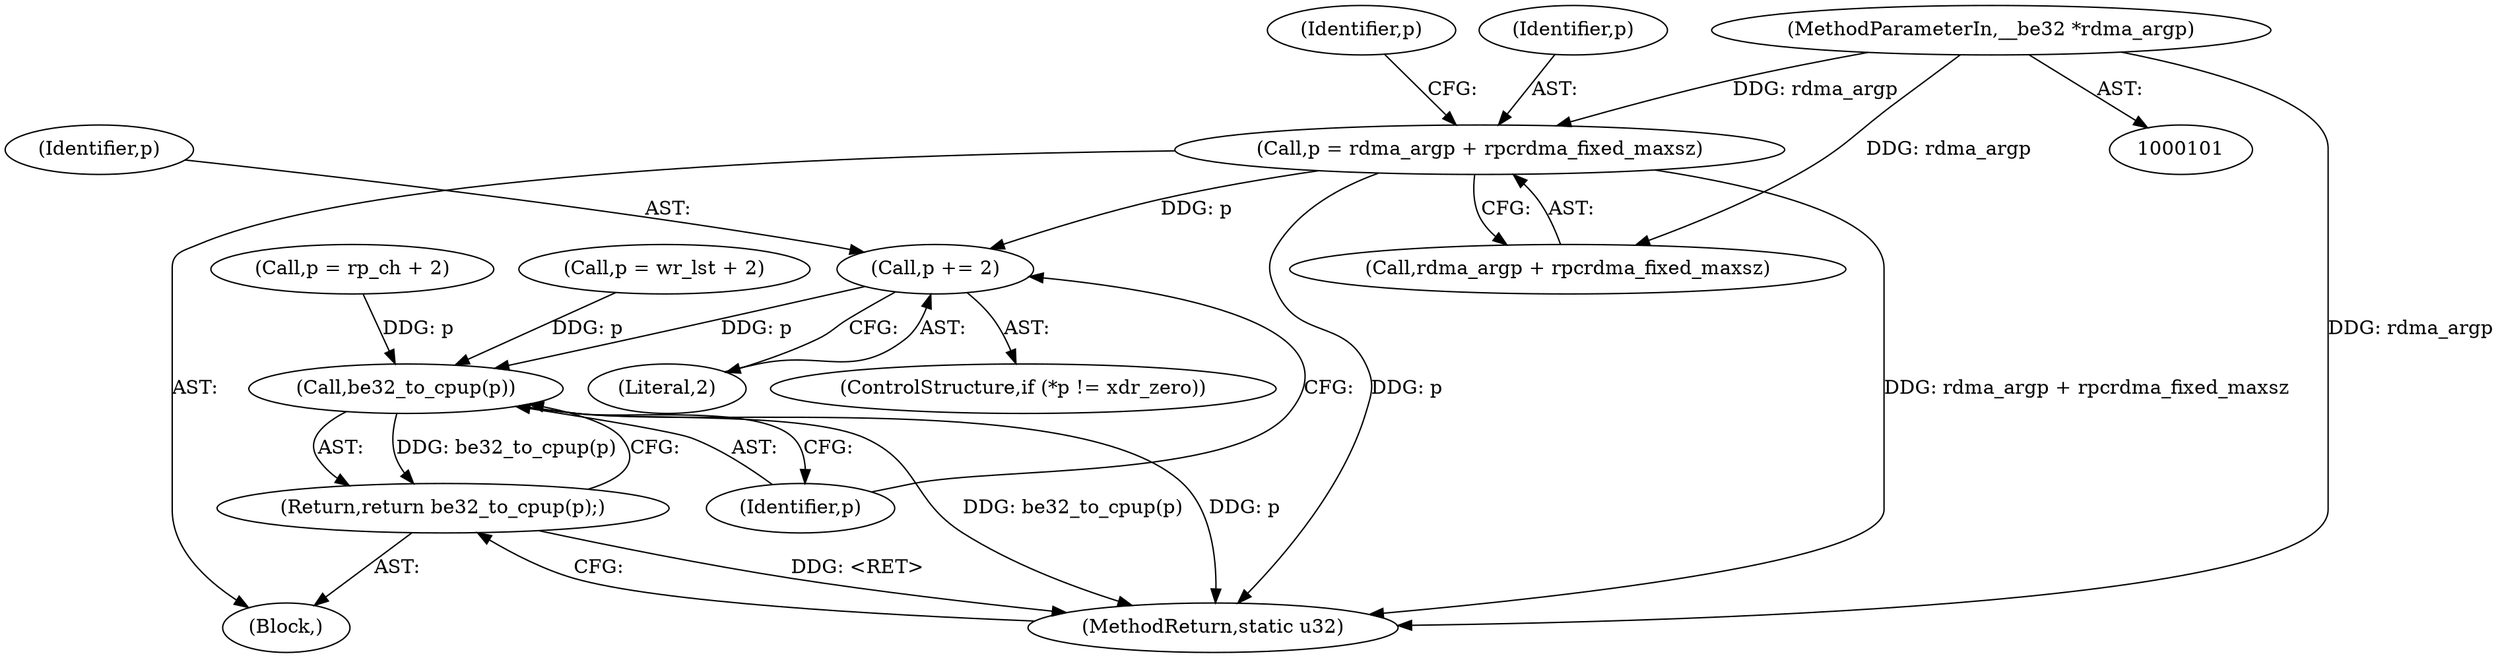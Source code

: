 digraph "0_linux_c70422f760c120480fee4de6c38804c72aa26bc1_36@pointer" {
"1000117" [label="(Call,p += 2)"];
"1000107" [label="(Call,p = rdma_argp + rpcrdma_fixed_maxsz)"];
"1000102" [label="(MethodParameterIn,__be32 *rdma_argp)"];
"1000150" [label="(Call,be32_to_cpup(p))"];
"1000149" [label="(Return,return be32_to_cpup(p);)"];
"1000119" [label="(Literal,2)"];
"1000112" [label="(ControlStructure,if (*p != xdr_zero))"];
"1000150" [label="(Call,be32_to_cpup(p))"];
"1000152" [label="(MethodReturn,static u32)"];
"1000149" [label="(Return,return be32_to_cpup(p);)"];
"1000115" [label="(Identifier,p)"];
"1000141" [label="(Call,p = rp_ch + 2)"];
"1000151" [label="(Identifier,p)"];
"1000128" [label="(Call,p = wr_lst + 2)"];
"1000105" [label="(Block,)"];
"1000109" [label="(Call,rdma_argp + rpcrdma_fixed_maxsz)"];
"1000118" [label="(Identifier,p)"];
"1000117" [label="(Call,p += 2)"];
"1000108" [label="(Identifier,p)"];
"1000102" [label="(MethodParameterIn,__be32 *rdma_argp)"];
"1000107" [label="(Call,p = rdma_argp + rpcrdma_fixed_maxsz)"];
"1000117" -> "1000112"  [label="AST: "];
"1000117" -> "1000119"  [label="CFG: "];
"1000118" -> "1000117"  [label="AST: "];
"1000119" -> "1000117"  [label="AST: "];
"1000151" -> "1000117"  [label="CFG: "];
"1000107" -> "1000117"  [label="DDG: p"];
"1000117" -> "1000150"  [label="DDG: p"];
"1000107" -> "1000105"  [label="AST: "];
"1000107" -> "1000109"  [label="CFG: "];
"1000108" -> "1000107"  [label="AST: "];
"1000109" -> "1000107"  [label="AST: "];
"1000115" -> "1000107"  [label="CFG: "];
"1000107" -> "1000152"  [label="DDG: p"];
"1000107" -> "1000152"  [label="DDG: rdma_argp + rpcrdma_fixed_maxsz"];
"1000102" -> "1000107"  [label="DDG: rdma_argp"];
"1000102" -> "1000101"  [label="AST: "];
"1000102" -> "1000152"  [label="DDG: rdma_argp"];
"1000102" -> "1000109"  [label="DDG: rdma_argp"];
"1000150" -> "1000149"  [label="AST: "];
"1000150" -> "1000151"  [label="CFG: "];
"1000151" -> "1000150"  [label="AST: "];
"1000149" -> "1000150"  [label="CFG: "];
"1000150" -> "1000152"  [label="DDG: be32_to_cpup(p)"];
"1000150" -> "1000152"  [label="DDG: p"];
"1000150" -> "1000149"  [label="DDG: be32_to_cpup(p)"];
"1000141" -> "1000150"  [label="DDG: p"];
"1000128" -> "1000150"  [label="DDG: p"];
"1000149" -> "1000105"  [label="AST: "];
"1000152" -> "1000149"  [label="CFG: "];
"1000149" -> "1000152"  [label="DDG: <RET>"];
}
